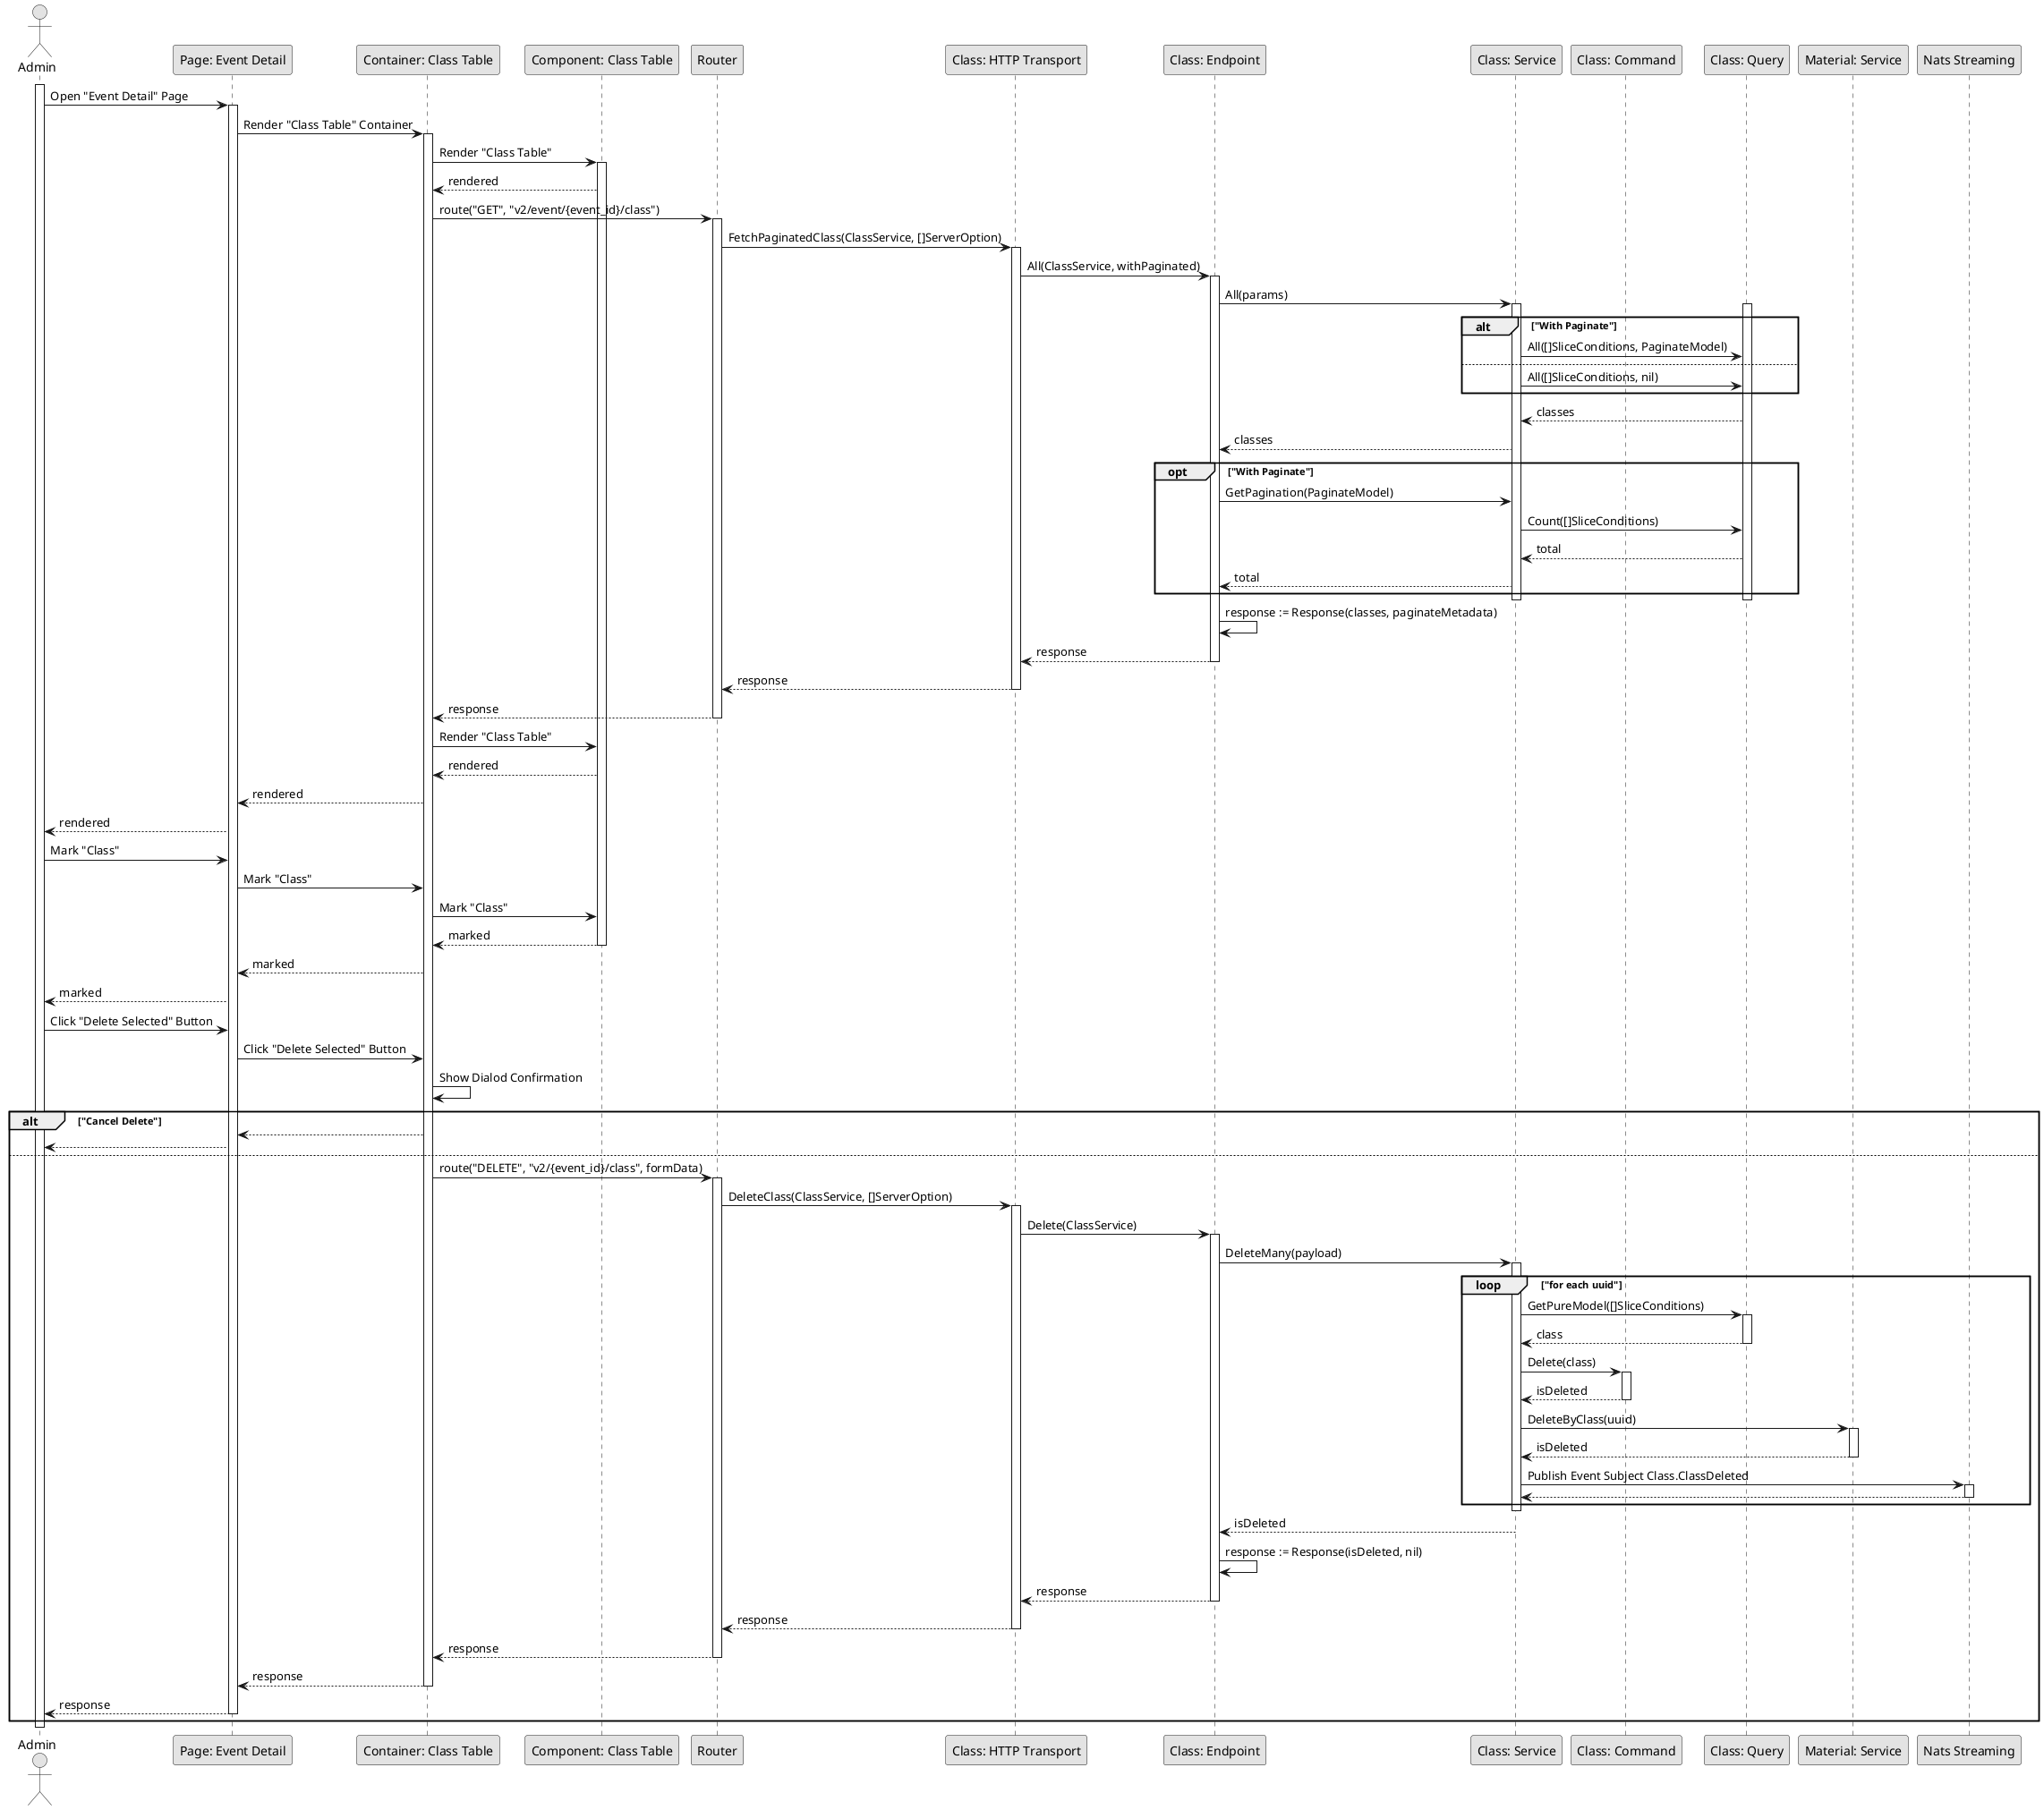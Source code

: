 @startuml DeleteClass

skinparam Monochrome true
skinparam Shadowing false

actor Admin
participant "Page: Event Detail" as EventDetailPage
participant "Container: Class Table" as ClassTableContainer
participant "Component: Class Table" as ClassTable
participant "Router" as Router
participant "Class: HTTP Transport" as ClassHTTPTransport
participant "Class: Endpoint" as ClassEndpoint
participant "Class: Service" as ClassService
participant "Class: Command" as ClassCommand
participant "Class: Query" as ClassQuery
participant "Material: Service" as MaterialService
participant "Nats Streaming" as NatsStreaming

activate Admin

Admin->EventDetailPage: Open "Event Detail" Page
activate EventDetailPage
EventDetailPage->ClassTableContainer: Render "Class Table" Container
activate ClassTableContainer
ClassTableContainer->ClassTable: Render "Class Table"
activate ClassTable
ClassTable-->ClassTableContainer: rendered
ClassTableContainer->Router: route("GET", "v2/event/{event_id}/class")
activate Router
Router->ClassHTTPTransport: FetchPaginatedClass(ClassService, []ServerOption)
activate ClassHTTPTransport
ClassHTTPTransport->ClassEndpoint: All(ClassService, withPaginated)
activate ClassEndpoint
ClassEndpoint->ClassService: All(params)

activate ClassService
activate ClassQuery
alt "With Paginate"
    ClassService->ClassQuery: All([]SliceConditions, PaginateModel)
else
    ClassService->ClassQuery: All([]SliceConditions, nil)
end
ClassQuery-->ClassService: classes
ClassService-->ClassEndpoint: classes

opt "With Paginate"
    ClassEndpoint->ClassService: GetPagination(PaginateModel)
    ClassService->ClassQuery: Count([]SliceConditions)
    ClassQuery-->ClassService: total
    ClassService-->ClassEndpoint: total
end
deactivate ClassQuery
deactivate ClassService

ClassEndpoint->ClassEndpoint: response := Response(classes, paginateMetadata)
ClassEndpoint-->ClassHTTPTransport: response
deactivate ClassEndpoint
ClassHTTPTransport-->Router: response
deactivate ClassHTTPTransport
Router-->ClassTableContainer: response
deactivate Router
ClassTableContainer->ClassTable: Render "Class Table"
ClassTable-->ClassTableContainer: rendered
ClassTableContainer-->EventDetailPage: rendered
EventDetailPage-->Admin: rendered

Admin->EventDetailPage: Mark "Class"
EventDetailPage->ClassTableContainer: Mark "Class"
ClassTableContainer->ClassTable: Mark "Class"
ClassTable-->ClassTableContainer: marked
deactivate ClassTable
ClassTableContainer-->EventDetailPage: marked
EventDetailPage-->Admin: marked

Admin->EventDetailPage: Click "Delete Selected" Button
EventDetailPage->ClassTableContainer: Click "Delete Selected" Button
ClassTableContainer->ClassTableContainer: Show Dialod Confirmation

alt "Cancel Delete"
    ClassTableContainer-->EventDetailPage
    EventDetailPage-->Admin
else
    ClassTableContainer->Router: route("DELETE", "v2/{event_id}/class", formData)
    activate Router
    Router->ClassHTTPTransport: DeleteClass(ClassService, []ServerOption)
    activate ClassHTTPTransport
    ClassHTTPTransport->ClassEndpoint: Delete(ClassService)
    activate ClassEndpoint
    ClassEndpoint->ClassService: DeleteMany(payload)

    activate ClassService
    loop "for each uuid"
        ClassService->ClassQuery: GetPureModel([]SliceConditions)
        activate ClassQuery
        ClassQuery-->ClassService: class
        deactivate ClassQuery

        ClassService->ClassCommand: Delete(class)
        activate ClassCommand
        ClassCommand-->ClassService: isDeleted
        deactivate ClassCommand

        ClassService->MaterialService: DeleteByClass(uuid)
        activate MaterialService
        MaterialService-->ClassService: isDeleted
        deactivate MaterialService
        ClassService->NatsStreaming: Publish Event Subject Class.ClassDeleted
        activate NatsStreaming
        NatsStreaming-->ClassService
        deactivate NatsStreaming
    end
    deactivate ClassService
    
    ClassService-->ClassEndpoint: isDeleted
    ClassEndpoint->ClassEndpoint: response := Response(isDeleted, nil)
    ClassEndpoint-->ClassHTTPTransport: response
    deactivate ClassEndpoint
    ClassHTTPTransport-->Router: response
    deactivate ClassHTTPTransport
    Router-->ClassTableContainer: response
    deactivate Router
    ClassTableContainer-->EventDetailPage: response
    deactivate ClassTableContainer
    EventDetailPage-->Admin: response
    deactivate EventDetailPage
end

deactivate Admin

@enduml